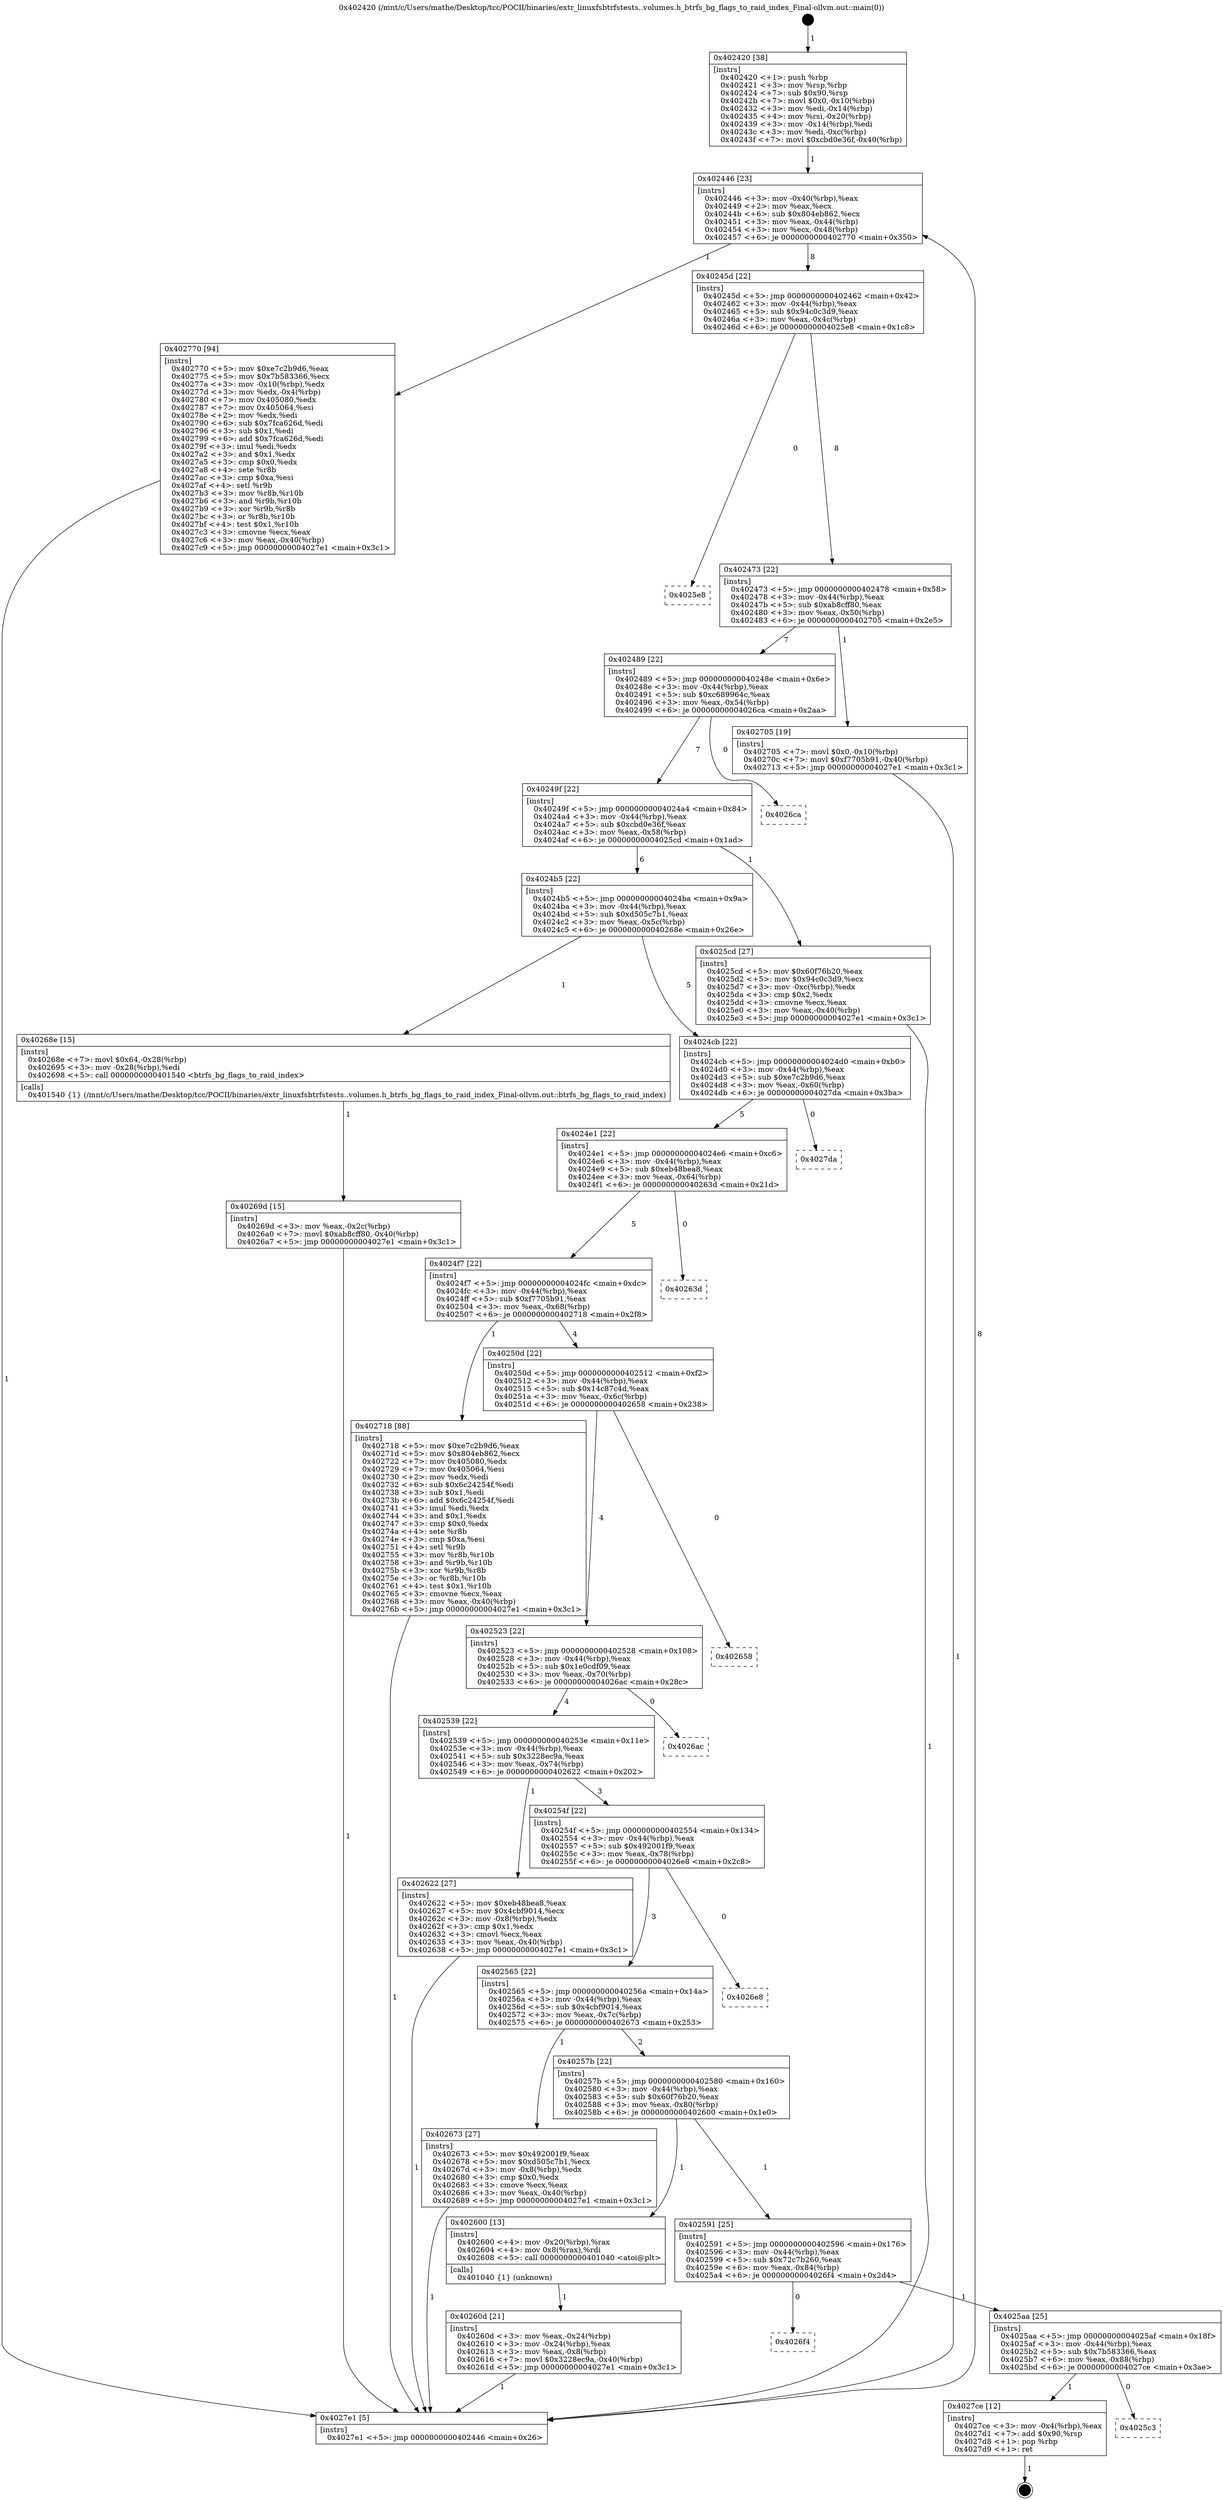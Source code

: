 digraph "0x402420" {
  label = "0x402420 (/mnt/c/Users/mathe/Desktop/tcc/POCII/binaries/extr_linuxfsbtrfstests..volumes.h_btrfs_bg_flags_to_raid_index_Final-ollvm.out::main(0))"
  labelloc = "t"
  node[shape=record]

  Entry [label="",width=0.3,height=0.3,shape=circle,fillcolor=black,style=filled]
  "0x402446" [label="{
     0x402446 [23]\l
     | [instrs]\l
     &nbsp;&nbsp;0x402446 \<+3\>: mov -0x40(%rbp),%eax\l
     &nbsp;&nbsp;0x402449 \<+2\>: mov %eax,%ecx\l
     &nbsp;&nbsp;0x40244b \<+6\>: sub $0x804eb862,%ecx\l
     &nbsp;&nbsp;0x402451 \<+3\>: mov %eax,-0x44(%rbp)\l
     &nbsp;&nbsp;0x402454 \<+3\>: mov %ecx,-0x48(%rbp)\l
     &nbsp;&nbsp;0x402457 \<+6\>: je 0000000000402770 \<main+0x350\>\l
  }"]
  "0x402770" [label="{
     0x402770 [94]\l
     | [instrs]\l
     &nbsp;&nbsp;0x402770 \<+5\>: mov $0xe7c2b9d6,%eax\l
     &nbsp;&nbsp;0x402775 \<+5\>: mov $0x7b583366,%ecx\l
     &nbsp;&nbsp;0x40277a \<+3\>: mov -0x10(%rbp),%edx\l
     &nbsp;&nbsp;0x40277d \<+3\>: mov %edx,-0x4(%rbp)\l
     &nbsp;&nbsp;0x402780 \<+7\>: mov 0x405080,%edx\l
     &nbsp;&nbsp;0x402787 \<+7\>: mov 0x405064,%esi\l
     &nbsp;&nbsp;0x40278e \<+2\>: mov %edx,%edi\l
     &nbsp;&nbsp;0x402790 \<+6\>: sub $0x7fca626d,%edi\l
     &nbsp;&nbsp;0x402796 \<+3\>: sub $0x1,%edi\l
     &nbsp;&nbsp;0x402799 \<+6\>: add $0x7fca626d,%edi\l
     &nbsp;&nbsp;0x40279f \<+3\>: imul %edi,%edx\l
     &nbsp;&nbsp;0x4027a2 \<+3\>: and $0x1,%edx\l
     &nbsp;&nbsp;0x4027a5 \<+3\>: cmp $0x0,%edx\l
     &nbsp;&nbsp;0x4027a8 \<+4\>: sete %r8b\l
     &nbsp;&nbsp;0x4027ac \<+3\>: cmp $0xa,%esi\l
     &nbsp;&nbsp;0x4027af \<+4\>: setl %r9b\l
     &nbsp;&nbsp;0x4027b3 \<+3\>: mov %r8b,%r10b\l
     &nbsp;&nbsp;0x4027b6 \<+3\>: and %r9b,%r10b\l
     &nbsp;&nbsp;0x4027b9 \<+3\>: xor %r9b,%r8b\l
     &nbsp;&nbsp;0x4027bc \<+3\>: or %r8b,%r10b\l
     &nbsp;&nbsp;0x4027bf \<+4\>: test $0x1,%r10b\l
     &nbsp;&nbsp;0x4027c3 \<+3\>: cmovne %ecx,%eax\l
     &nbsp;&nbsp;0x4027c6 \<+3\>: mov %eax,-0x40(%rbp)\l
     &nbsp;&nbsp;0x4027c9 \<+5\>: jmp 00000000004027e1 \<main+0x3c1\>\l
  }"]
  "0x40245d" [label="{
     0x40245d [22]\l
     | [instrs]\l
     &nbsp;&nbsp;0x40245d \<+5\>: jmp 0000000000402462 \<main+0x42\>\l
     &nbsp;&nbsp;0x402462 \<+3\>: mov -0x44(%rbp),%eax\l
     &nbsp;&nbsp;0x402465 \<+5\>: sub $0x94c0c3d9,%eax\l
     &nbsp;&nbsp;0x40246a \<+3\>: mov %eax,-0x4c(%rbp)\l
     &nbsp;&nbsp;0x40246d \<+6\>: je 00000000004025e8 \<main+0x1c8\>\l
  }"]
  Exit [label="",width=0.3,height=0.3,shape=circle,fillcolor=black,style=filled,peripheries=2]
  "0x4025e8" [label="{
     0x4025e8\l
  }", style=dashed]
  "0x402473" [label="{
     0x402473 [22]\l
     | [instrs]\l
     &nbsp;&nbsp;0x402473 \<+5\>: jmp 0000000000402478 \<main+0x58\>\l
     &nbsp;&nbsp;0x402478 \<+3\>: mov -0x44(%rbp),%eax\l
     &nbsp;&nbsp;0x40247b \<+5\>: sub $0xab8cff80,%eax\l
     &nbsp;&nbsp;0x402480 \<+3\>: mov %eax,-0x50(%rbp)\l
     &nbsp;&nbsp;0x402483 \<+6\>: je 0000000000402705 \<main+0x2e5\>\l
  }"]
  "0x4025c3" [label="{
     0x4025c3\l
  }", style=dashed]
  "0x402705" [label="{
     0x402705 [19]\l
     | [instrs]\l
     &nbsp;&nbsp;0x402705 \<+7\>: movl $0x0,-0x10(%rbp)\l
     &nbsp;&nbsp;0x40270c \<+7\>: movl $0xf7705b91,-0x40(%rbp)\l
     &nbsp;&nbsp;0x402713 \<+5\>: jmp 00000000004027e1 \<main+0x3c1\>\l
  }"]
  "0x402489" [label="{
     0x402489 [22]\l
     | [instrs]\l
     &nbsp;&nbsp;0x402489 \<+5\>: jmp 000000000040248e \<main+0x6e\>\l
     &nbsp;&nbsp;0x40248e \<+3\>: mov -0x44(%rbp),%eax\l
     &nbsp;&nbsp;0x402491 \<+5\>: sub $0xc689964c,%eax\l
     &nbsp;&nbsp;0x402496 \<+3\>: mov %eax,-0x54(%rbp)\l
     &nbsp;&nbsp;0x402499 \<+6\>: je 00000000004026ca \<main+0x2aa\>\l
  }"]
  "0x4027ce" [label="{
     0x4027ce [12]\l
     | [instrs]\l
     &nbsp;&nbsp;0x4027ce \<+3\>: mov -0x4(%rbp),%eax\l
     &nbsp;&nbsp;0x4027d1 \<+7\>: add $0x90,%rsp\l
     &nbsp;&nbsp;0x4027d8 \<+1\>: pop %rbp\l
     &nbsp;&nbsp;0x4027d9 \<+1\>: ret\l
  }"]
  "0x4026ca" [label="{
     0x4026ca\l
  }", style=dashed]
  "0x40249f" [label="{
     0x40249f [22]\l
     | [instrs]\l
     &nbsp;&nbsp;0x40249f \<+5\>: jmp 00000000004024a4 \<main+0x84\>\l
     &nbsp;&nbsp;0x4024a4 \<+3\>: mov -0x44(%rbp),%eax\l
     &nbsp;&nbsp;0x4024a7 \<+5\>: sub $0xcbd0e36f,%eax\l
     &nbsp;&nbsp;0x4024ac \<+3\>: mov %eax,-0x58(%rbp)\l
     &nbsp;&nbsp;0x4024af \<+6\>: je 00000000004025cd \<main+0x1ad\>\l
  }"]
  "0x4025aa" [label="{
     0x4025aa [25]\l
     | [instrs]\l
     &nbsp;&nbsp;0x4025aa \<+5\>: jmp 00000000004025af \<main+0x18f\>\l
     &nbsp;&nbsp;0x4025af \<+3\>: mov -0x44(%rbp),%eax\l
     &nbsp;&nbsp;0x4025b2 \<+5\>: sub $0x7b583366,%eax\l
     &nbsp;&nbsp;0x4025b7 \<+6\>: mov %eax,-0x88(%rbp)\l
     &nbsp;&nbsp;0x4025bd \<+6\>: je 00000000004027ce \<main+0x3ae\>\l
  }"]
  "0x4025cd" [label="{
     0x4025cd [27]\l
     | [instrs]\l
     &nbsp;&nbsp;0x4025cd \<+5\>: mov $0x60f76b20,%eax\l
     &nbsp;&nbsp;0x4025d2 \<+5\>: mov $0x94c0c3d9,%ecx\l
     &nbsp;&nbsp;0x4025d7 \<+3\>: mov -0xc(%rbp),%edx\l
     &nbsp;&nbsp;0x4025da \<+3\>: cmp $0x2,%edx\l
     &nbsp;&nbsp;0x4025dd \<+3\>: cmovne %ecx,%eax\l
     &nbsp;&nbsp;0x4025e0 \<+3\>: mov %eax,-0x40(%rbp)\l
     &nbsp;&nbsp;0x4025e3 \<+5\>: jmp 00000000004027e1 \<main+0x3c1\>\l
  }"]
  "0x4024b5" [label="{
     0x4024b5 [22]\l
     | [instrs]\l
     &nbsp;&nbsp;0x4024b5 \<+5\>: jmp 00000000004024ba \<main+0x9a\>\l
     &nbsp;&nbsp;0x4024ba \<+3\>: mov -0x44(%rbp),%eax\l
     &nbsp;&nbsp;0x4024bd \<+5\>: sub $0xd505c7b1,%eax\l
     &nbsp;&nbsp;0x4024c2 \<+3\>: mov %eax,-0x5c(%rbp)\l
     &nbsp;&nbsp;0x4024c5 \<+6\>: je 000000000040268e \<main+0x26e\>\l
  }"]
  "0x4027e1" [label="{
     0x4027e1 [5]\l
     | [instrs]\l
     &nbsp;&nbsp;0x4027e1 \<+5\>: jmp 0000000000402446 \<main+0x26\>\l
  }"]
  "0x402420" [label="{
     0x402420 [38]\l
     | [instrs]\l
     &nbsp;&nbsp;0x402420 \<+1\>: push %rbp\l
     &nbsp;&nbsp;0x402421 \<+3\>: mov %rsp,%rbp\l
     &nbsp;&nbsp;0x402424 \<+7\>: sub $0x90,%rsp\l
     &nbsp;&nbsp;0x40242b \<+7\>: movl $0x0,-0x10(%rbp)\l
     &nbsp;&nbsp;0x402432 \<+3\>: mov %edi,-0x14(%rbp)\l
     &nbsp;&nbsp;0x402435 \<+4\>: mov %rsi,-0x20(%rbp)\l
     &nbsp;&nbsp;0x402439 \<+3\>: mov -0x14(%rbp),%edi\l
     &nbsp;&nbsp;0x40243c \<+3\>: mov %edi,-0xc(%rbp)\l
     &nbsp;&nbsp;0x40243f \<+7\>: movl $0xcbd0e36f,-0x40(%rbp)\l
  }"]
  "0x4026f4" [label="{
     0x4026f4\l
  }", style=dashed]
  "0x40268e" [label="{
     0x40268e [15]\l
     | [instrs]\l
     &nbsp;&nbsp;0x40268e \<+7\>: movl $0x64,-0x28(%rbp)\l
     &nbsp;&nbsp;0x402695 \<+3\>: mov -0x28(%rbp),%edi\l
     &nbsp;&nbsp;0x402698 \<+5\>: call 0000000000401540 \<btrfs_bg_flags_to_raid_index\>\l
     | [calls]\l
     &nbsp;&nbsp;0x401540 \{1\} (/mnt/c/Users/mathe/Desktop/tcc/POCII/binaries/extr_linuxfsbtrfstests..volumes.h_btrfs_bg_flags_to_raid_index_Final-ollvm.out::btrfs_bg_flags_to_raid_index)\l
  }"]
  "0x4024cb" [label="{
     0x4024cb [22]\l
     | [instrs]\l
     &nbsp;&nbsp;0x4024cb \<+5\>: jmp 00000000004024d0 \<main+0xb0\>\l
     &nbsp;&nbsp;0x4024d0 \<+3\>: mov -0x44(%rbp),%eax\l
     &nbsp;&nbsp;0x4024d3 \<+5\>: sub $0xe7c2b9d6,%eax\l
     &nbsp;&nbsp;0x4024d8 \<+3\>: mov %eax,-0x60(%rbp)\l
     &nbsp;&nbsp;0x4024db \<+6\>: je 00000000004027da \<main+0x3ba\>\l
  }"]
  "0x40269d" [label="{
     0x40269d [15]\l
     | [instrs]\l
     &nbsp;&nbsp;0x40269d \<+3\>: mov %eax,-0x2c(%rbp)\l
     &nbsp;&nbsp;0x4026a0 \<+7\>: movl $0xab8cff80,-0x40(%rbp)\l
     &nbsp;&nbsp;0x4026a7 \<+5\>: jmp 00000000004027e1 \<main+0x3c1\>\l
  }"]
  "0x4027da" [label="{
     0x4027da\l
  }", style=dashed]
  "0x4024e1" [label="{
     0x4024e1 [22]\l
     | [instrs]\l
     &nbsp;&nbsp;0x4024e1 \<+5\>: jmp 00000000004024e6 \<main+0xc6\>\l
     &nbsp;&nbsp;0x4024e6 \<+3\>: mov -0x44(%rbp),%eax\l
     &nbsp;&nbsp;0x4024e9 \<+5\>: sub $0xeb48bea8,%eax\l
     &nbsp;&nbsp;0x4024ee \<+3\>: mov %eax,-0x64(%rbp)\l
     &nbsp;&nbsp;0x4024f1 \<+6\>: je 000000000040263d \<main+0x21d\>\l
  }"]
  "0x40260d" [label="{
     0x40260d [21]\l
     | [instrs]\l
     &nbsp;&nbsp;0x40260d \<+3\>: mov %eax,-0x24(%rbp)\l
     &nbsp;&nbsp;0x402610 \<+3\>: mov -0x24(%rbp),%eax\l
     &nbsp;&nbsp;0x402613 \<+3\>: mov %eax,-0x8(%rbp)\l
     &nbsp;&nbsp;0x402616 \<+7\>: movl $0x3228ec9a,-0x40(%rbp)\l
     &nbsp;&nbsp;0x40261d \<+5\>: jmp 00000000004027e1 \<main+0x3c1\>\l
  }"]
  "0x40263d" [label="{
     0x40263d\l
  }", style=dashed]
  "0x4024f7" [label="{
     0x4024f7 [22]\l
     | [instrs]\l
     &nbsp;&nbsp;0x4024f7 \<+5\>: jmp 00000000004024fc \<main+0xdc\>\l
     &nbsp;&nbsp;0x4024fc \<+3\>: mov -0x44(%rbp),%eax\l
     &nbsp;&nbsp;0x4024ff \<+5\>: sub $0xf7705b91,%eax\l
     &nbsp;&nbsp;0x402504 \<+3\>: mov %eax,-0x68(%rbp)\l
     &nbsp;&nbsp;0x402507 \<+6\>: je 0000000000402718 \<main+0x2f8\>\l
  }"]
  "0x402591" [label="{
     0x402591 [25]\l
     | [instrs]\l
     &nbsp;&nbsp;0x402591 \<+5\>: jmp 0000000000402596 \<main+0x176\>\l
     &nbsp;&nbsp;0x402596 \<+3\>: mov -0x44(%rbp),%eax\l
     &nbsp;&nbsp;0x402599 \<+5\>: sub $0x72c7b260,%eax\l
     &nbsp;&nbsp;0x40259e \<+6\>: mov %eax,-0x84(%rbp)\l
     &nbsp;&nbsp;0x4025a4 \<+6\>: je 00000000004026f4 \<main+0x2d4\>\l
  }"]
  "0x402718" [label="{
     0x402718 [88]\l
     | [instrs]\l
     &nbsp;&nbsp;0x402718 \<+5\>: mov $0xe7c2b9d6,%eax\l
     &nbsp;&nbsp;0x40271d \<+5\>: mov $0x804eb862,%ecx\l
     &nbsp;&nbsp;0x402722 \<+7\>: mov 0x405080,%edx\l
     &nbsp;&nbsp;0x402729 \<+7\>: mov 0x405064,%esi\l
     &nbsp;&nbsp;0x402730 \<+2\>: mov %edx,%edi\l
     &nbsp;&nbsp;0x402732 \<+6\>: sub $0x6c24254f,%edi\l
     &nbsp;&nbsp;0x402738 \<+3\>: sub $0x1,%edi\l
     &nbsp;&nbsp;0x40273b \<+6\>: add $0x6c24254f,%edi\l
     &nbsp;&nbsp;0x402741 \<+3\>: imul %edi,%edx\l
     &nbsp;&nbsp;0x402744 \<+3\>: and $0x1,%edx\l
     &nbsp;&nbsp;0x402747 \<+3\>: cmp $0x0,%edx\l
     &nbsp;&nbsp;0x40274a \<+4\>: sete %r8b\l
     &nbsp;&nbsp;0x40274e \<+3\>: cmp $0xa,%esi\l
     &nbsp;&nbsp;0x402751 \<+4\>: setl %r9b\l
     &nbsp;&nbsp;0x402755 \<+3\>: mov %r8b,%r10b\l
     &nbsp;&nbsp;0x402758 \<+3\>: and %r9b,%r10b\l
     &nbsp;&nbsp;0x40275b \<+3\>: xor %r9b,%r8b\l
     &nbsp;&nbsp;0x40275e \<+3\>: or %r8b,%r10b\l
     &nbsp;&nbsp;0x402761 \<+4\>: test $0x1,%r10b\l
     &nbsp;&nbsp;0x402765 \<+3\>: cmovne %ecx,%eax\l
     &nbsp;&nbsp;0x402768 \<+3\>: mov %eax,-0x40(%rbp)\l
     &nbsp;&nbsp;0x40276b \<+5\>: jmp 00000000004027e1 \<main+0x3c1\>\l
  }"]
  "0x40250d" [label="{
     0x40250d [22]\l
     | [instrs]\l
     &nbsp;&nbsp;0x40250d \<+5\>: jmp 0000000000402512 \<main+0xf2\>\l
     &nbsp;&nbsp;0x402512 \<+3\>: mov -0x44(%rbp),%eax\l
     &nbsp;&nbsp;0x402515 \<+5\>: sub $0x14c87c4d,%eax\l
     &nbsp;&nbsp;0x40251a \<+3\>: mov %eax,-0x6c(%rbp)\l
     &nbsp;&nbsp;0x40251d \<+6\>: je 0000000000402658 \<main+0x238\>\l
  }"]
  "0x402600" [label="{
     0x402600 [13]\l
     | [instrs]\l
     &nbsp;&nbsp;0x402600 \<+4\>: mov -0x20(%rbp),%rax\l
     &nbsp;&nbsp;0x402604 \<+4\>: mov 0x8(%rax),%rdi\l
     &nbsp;&nbsp;0x402608 \<+5\>: call 0000000000401040 \<atoi@plt\>\l
     | [calls]\l
     &nbsp;&nbsp;0x401040 \{1\} (unknown)\l
  }"]
  "0x402658" [label="{
     0x402658\l
  }", style=dashed]
  "0x402523" [label="{
     0x402523 [22]\l
     | [instrs]\l
     &nbsp;&nbsp;0x402523 \<+5\>: jmp 0000000000402528 \<main+0x108\>\l
     &nbsp;&nbsp;0x402528 \<+3\>: mov -0x44(%rbp),%eax\l
     &nbsp;&nbsp;0x40252b \<+5\>: sub $0x1e0cdf09,%eax\l
     &nbsp;&nbsp;0x402530 \<+3\>: mov %eax,-0x70(%rbp)\l
     &nbsp;&nbsp;0x402533 \<+6\>: je 00000000004026ac \<main+0x28c\>\l
  }"]
  "0x40257b" [label="{
     0x40257b [22]\l
     | [instrs]\l
     &nbsp;&nbsp;0x40257b \<+5\>: jmp 0000000000402580 \<main+0x160\>\l
     &nbsp;&nbsp;0x402580 \<+3\>: mov -0x44(%rbp),%eax\l
     &nbsp;&nbsp;0x402583 \<+5\>: sub $0x60f76b20,%eax\l
     &nbsp;&nbsp;0x402588 \<+3\>: mov %eax,-0x80(%rbp)\l
     &nbsp;&nbsp;0x40258b \<+6\>: je 0000000000402600 \<main+0x1e0\>\l
  }"]
  "0x4026ac" [label="{
     0x4026ac\l
  }", style=dashed]
  "0x402539" [label="{
     0x402539 [22]\l
     | [instrs]\l
     &nbsp;&nbsp;0x402539 \<+5\>: jmp 000000000040253e \<main+0x11e\>\l
     &nbsp;&nbsp;0x40253e \<+3\>: mov -0x44(%rbp),%eax\l
     &nbsp;&nbsp;0x402541 \<+5\>: sub $0x3228ec9a,%eax\l
     &nbsp;&nbsp;0x402546 \<+3\>: mov %eax,-0x74(%rbp)\l
     &nbsp;&nbsp;0x402549 \<+6\>: je 0000000000402622 \<main+0x202\>\l
  }"]
  "0x402673" [label="{
     0x402673 [27]\l
     | [instrs]\l
     &nbsp;&nbsp;0x402673 \<+5\>: mov $0x492001f9,%eax\l
     &nbsp;&nbsp;0x402678 \<+5\>: mov $0xd505c7b1,%ecx\l
     &nbsp;&nbsp;0x40267d \<+3\>: mov -0x8(%rbp),%edx\l
     &nbsp;&nbsp;0x402680 \<+3\>: cmp $0x0,%edx\l
     &nbsp;&nbsp;0x402683 \<+3\>: cmove %ecx,%eax\l
     &nbsp;&nbsp;0x402686 \<+3\>: mov %eax,-0x40(%rbp)\l
     &nbsp;&nbsp;0x402689 \<+5\>: jmp 00000000004027e1 \<main+0x3c1\>\l
  }"]
  "0x402622" [label="{
     0x402622 [27]\l
     | [instrs]\l
     &nbsp;&nbsp;0x402622 \<+5\>: mov $0xeb48bea8,%eax\l
     &nbsp;&nbsp;0x402627 \<+5\>: mov $0x4cbf9014,%ecx\l
     &nbsp;&nbsp;0x40262c \<+3\>: mov -0x8(%rbp),%edx\l
     &nbsp;&nbsp;0x40262f \<+3\>: cmp $0x1,%edx\l
     &nbsp;&nbsp;0x402632 \<+3\>: cmovl %ecx,%eax\l
     &nbsp;&nbsp;0x402635 \<+3\>: mov %eax,-0x40(%rbp)\l
     &nbsp;&nbsp;0x402638 \<+5\>: jmp 00000000004027e1 \<main+0x3c1\>\l
  }"]
  "0x40254f" [label="{
     0x40254f [22]\l
     | [instrs]\l
     &nbsp;&nbsp;0x40254f \<+5\>: jmp 0000000000402554 \<main+0x134\>\l
     &nbsp;&nbsp;0x402554 \<+3\>: mov -0x44(%rbp),%eax\l
     &nbsp;&nbsp;0x402557 \<+5\>: sub $0x492001f9,%eax\l
     &nbsp;&nbsp;0x40255c \<+3\>: mov %eax,-0x78(%rbp)\l
     &nbsp;&nbsp;0x40255f \<+6\>: je 00000000004026e8 \<main+0x2c8\>\l
  }"]
  "0x402565" [label="{
     0x402565 [22]\l
     | [instrs]\l
     &nbsp;&nbsp;0x402565 \<+5\>: jmp 000000000040256a \<main+0x14a\>\l
     &nbsp;&nbsp;0x40256a \<+3\>: mov -0x44(%rbp),%eax\l
     &nbsp;&nbsp;0x40256d \<+5\>: sub $0x4cbf9014,%eax\l
     &nbsp;&nbsp;0x402572 \<+3\>: mov %eax,-0x7c(%rbp)\l
     &nbsp;&nbsp;0x402575 \<+6\>: je 0000000000402673 \<main+0x253\>\l
  }"]
  "0x4026e8" [label="{
     0x4026e8\l
  }", style=dashed]
  Entry -> "0x402420" [label=" 1"]
  "0x402446" -> "0x402770" [label=" 1"]
  "0x402446" -> "0x40245d" [label=" 8"]
  "0x4027ce" -> Exit [label=" 1"]
  "0x40245d" -> "0x4025e8" [label=" 0"]
  "0x40245d" -> "0x402473" [label=" 8"]
  "0x4025aa" -> "0x4025c3" [label=" 0"]
  "0x402473" -> "0x402705" [label=" 1"]
  "0x402473" -> "0x402489" [label=" 7"]
  "0x4025aa" -> "0x4027ce" [label=" 1"]
  "0x402489" -> "0x4026ca" [label=" 0"]
  "0x402489" -> "0x40249f" [label=" 7"]
  "0x402591" -> "0x4025aa" [label=" 1"]
  "0x40249f" -> "0x4025cd" [label=" 1"]
  "0x40249f" -> "0x4024b5" [label=" 6"]
  "0x4025cd" -> "0x4027e1" [label=" 1"]
  "0x402420" -> "0x402446" [label=" 1"]
  "0x4027e1" -> "0x402446" [label=" 8"]
  "0x402591" -> "0x4026f4" [label=" 0"]
  "0x4024b5" -> "0x40268e" [label=" 1"]
  "0x4024b5" -> "0x4024cb" [label=" 5"]
  "0x402770" -> "0x4027e1" [label=" 1"]
  "0x4024cb" -> "0x4027da" [label=" 0"]
  "0x4024cb" -> "0x4024e1" [label=" 5"]
  "0x402718" -> "0x4027e1" [label=" 1"]
  "0x4024e1" -> "0x40263d" [label=" 0"]
  "0x4024e1" -> "0x4024f7" [label=" 5"]
  "0x402705" -> "0x4027e1" [label=" 1"]
  "0x4024f7" -> "0x402718" [label=" 1"]
  "0x4024f7" -> "0x40250d" [label=" 4"]
  "0x40269d" -> "0x4027e1" [label=" 1"]
  "0x40250d" -> "0x402658" [label=" 0"]
  "0x40250d" -> "0x402523" [label=" 4"]
  "0x40268e" -> "0x40269d" [label=" 1"]
  "0x402523" -> "0x4026ac" [label=" 0"]
  "0x402523" -> "0x402539" [label=" 4"]
  "0x402622" -> "0x4027e1" [label=" 1"]
  "0x402539" -> "0x402622" [label=" 1"]
  "0x402539" -> "0x40254f" [label=" 3"]
  "0x40260d" -> "0x4027e1" [label=" 1"]
  "0x40254f" -> "0x4026e8" [label=" 0"]
  "0x40254f" -> "0x402565" [label=" 3"]
  "0x402600" -> "0x40260d" [label=" 1"]
  "0x402565" -> "0x402673" [label=" 1"]
  "0x402565" -> "0x40257b" [label=" 2"]
  "0x402673" -> "0x4027e1" [label=" 1"]
  "0x40257b" -> "0x402600" [label=" 1"]
  "0x40257b" -> "0x402591" [label=" 1"]
}
